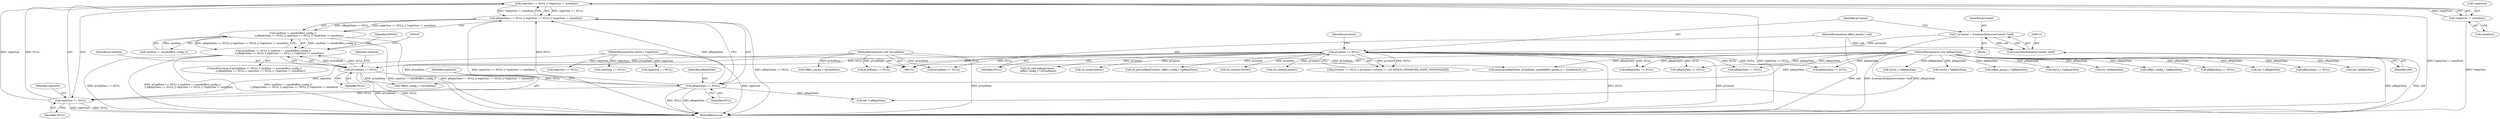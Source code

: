 digraph "0_Android_aeea52da00d210587fb3ed895de3d5f2e0264c88_3@API" {
"1000171" [label="(Call,replySize == NULL || *replySize != sizeof(int))"];
"1000172" [label="(Call,replySize == NULL)"];
"1000106" [label="(MethodParameterIn,uint32_t *replySize)"];
"1000168" [label="(Call,pReplyData == NULL)"];
"1000107" [label="(MethodParameterIn,void *pReplyData)"];
"1000159" [label="(Call,pCmdData == NULL)"];
"1000105" [label="(MethodParameterIn,void *pCmdData)"];
"1000118" [label="(Call,pContext == NULL)"];
"1000110" [label="(Call,* pContext = (LoudnessEnhancerContext *)self)"];
"1000112" [label="(Call,(LoudnessEnhancerContext *)self)"];
"1000102" [label="(MethodParameterIn,effect_handle_t self)"];
"1000175" [label="(Call,*replySize != sizeof(int))"];
"1000167" [label="(Call,pReplyData == NULL || replySize == NULL || *replySize != sizeof(int))"];
"1000162" [label="(Call,cmdSize != sizeof(effect_config_t)\n                || pReplyData == NULL || replySize == NULL || *replySize != sizeof(int))"];
"1000158" [label="(Call,pCmdData == NULL || cmdSize != sizeof(effect_config_t)\n                || pReplyData == NULL || replySize == NULL || *replySize != sizeof(int))"];
"1000344" [label="(Call,memcpy(pReplyData, pCmdData, sizeof(effect_param_t) + sizeof(uint32_t)))"];
"1000157" [label="(ControlStructure,if (pCmdData == NULL || cmdSize != sizeof(effect_config_t)\n                || pReplyData == NULL || replySize == NULL || *replySize != sizeof(int)))"];
"1000114" [label="(Identifier,self)"];
"1000169" [label="(Identifier,pReplyData)"];
"1000266" [label="(Call,pReplyData == NULL)"];
"1000186" [label="(Call,(int *) pReplyData)"];
"1000471" [label="(Call,(int32_t *)pReplyData)"];
"1000536" [label="(Call,(int32_t *)pReplyData)"];
"1000136" [label="(Call,pReplyData == NULL)"];
"1000160" [label="(Identifier,pCmdData)"];
"1000530" [label="(Call,LE_reset(pContext))"];
"1000167" [label="(Call,pReplyData == NULL || replySize == NULL || *replySize != sizeof(int))"];
"1000217" [label="(Call,LE_reset(pContext))"];
"1000172" [label="(Call,replySize == NULL)"];
"1000227" [label="(Call,replySize == NULL)"];
"1000123" [label="(Identifier,pContext)"];
"1000355" [label="(Call,(effect_param_t *)pReplyData)"];
"1000117" [label="(Call,pContext == NULL || pContext->mState == LOUDNESS_ENHANCER_STATE_UNINITIALIZED)"];
"1000107" [label="(MethodParameterIn,void *pReplyData)"];
"1000174" [label="(Identifier,NULL)"];
"1000178" [label="(Call,sizeof(int))"];
"1000478" [label="(Call,(effect_param_t *)pCmdData)"];
"1000161" [label="(Identifier,NULL)"];
"1000555" [label="(MethodReturn,int)"];
"1000498" [label="(Call,(int32_t *)pReplyData)"];
"1000120" [label="(Identifier,NULL)"];
"1000177" [label="(Identifier,replySize)"];
"1000297" [label="(Call,(int *)pReplyData)"];
"1000306" [label="(Call,pCmdData == NULL)"];
"1000111" [label="(Identifier,pContext)"];
"1000212" [label="(Call,(effect_config_t *)pReplyData)"];
"1000191" [label="(Call,(effect_config_t *) pCmdData)"];
"1000189" [label="(Call,LE_setConfig(pContext,\n (effect_config_t *) pCmdData))"];
"1000198" [label="(Call,pReplyData == NULL)"];
"1000164" [label="(Identifier,cmdSize)"];
"1000163" [label="(Call,cmdSize != sizeof(effect_config_t))"];
"1000112" [label="(Call,(LoudnessEnhancerContext *)self)"];
"1000159" [label="(Call,pCmdData == NULL)"];
"1000320" [label="(Call,pReplyData == NULL)"];
"1000110" [label="(Call,* pContext = (LoudnessEnhancerContext *)self)"];
"1000175" [label="(Call,*replySize != sizeof(int))"];
"1000170" [label="(Identifier,NULL)"];
"1000176" [label="(Call,*replySize)"];
"1000150" [label="(Call,(int *) pReplyData)"];
"1000173" [label="(Identifier,replySize)"];
"1000118" [label="(Call,pContext == NULL)"];
"1000436" [label="(Call,pCmdData == NULL)"];
"1000158" [label="(Call,pCmdData == NULL || cmdSize != sizeof(effect_config_t)\n                || pReplyData == NULL || replySize == NULL || *replySize != sizeof(int))"];
"1000108" [label="(Block,)"];
"1000153" [label="(Call,LE_init(pContext))"];
"1000171" [label="(Call,replySize == NULL || *replySize != sizeof(int))"];
"1000168" [label="(Call,pReplyData == NULL)"];
"1000119" [label="(Identifier,pContext)"];
"1000223" [label="(Call,pReplyData == NULL)"];
"1000183" [label="(Identifier,EINVAL)"];
"1000162" [label="(Call,cmdSize != sizeof(effect_config_t)\n                || pReplyData == NULL || replySize == NULL || *replySize != sizeof(int))"];
"1000210" [label="(Call,LE_getConfig(pContext, (effect_config_t *)pReplyData))"];
"1000105" [label="(MethodParameterIn,void *pCmdData)"];
"1000324" [label="(Call,replySize == NULL)"];
"1000457" [label="(Call,replySize == NULL)"];
"1000453" [label="(Call,pReplyData == NULL)"];
"1000106" [label="(MethodParameterIn,uint32_t *replySize)"];
"1000102" [label="(MethodParameterIn,effect_handle_t self)"];
"1000258" [label="(Call,(int *)pReplyData)"];
"1000171" -> "1000167"  [label="AST: "];
"1000171" -> "1000172"  [label="CFG: "];
"1000171" -> "1000175"  [label="CFG: "];
"1000172" -> "1000171"  [label="AST: "];
"1000175" -> "1000171"  [label="AST: "];
"1000167" -> "1000171"  [label="CFG: "];
"1000171" -> "1000555"  [label="DDG: replySize == NULL"];
"1000171" -> "1000555"  [label="DDG: *replySize != sizeof(int)"];
"1000171" -> "1000167"  [label="DDG: replySize == NULL"];
"1000171" -> "1000167"  [label="DDG: *replySize != sizeof(int)"];
"1000172" -> "1000171"  [label="DDG: replySize"];
"1000172" -> "1000171"  [label="DDG: NULL"];
"1000175" -> "1000171"  [label="DDG: *replySize"];
"1000172" -> "1000174"  [label="CFG: "];
"1000173" -> "1000172"  [label="AST: "];
"1000174" -> "1000172"  [label="AST: "];
"1000177" -> "1000172"  [label="CFG: "];
"1000172" -> "1000555"  [label="DDG: replySize"];
"1000172" -> "1000555"  [label="DDG: NULL"];
"1000106" -> "1000172"  [label="DDG: replySize"];
"1000168" -> "1000172"  [label="DDG: NULL"];
"1000106" -> "1000101"  [label="AST: "];
"1000106" -> "1000555"  [label="DDG: replySize"];
"1000106" -> "1000227"  [label="DDG: replySize"];
"1000106" -> "1000324"  [label="DDG: replySize"];
"1000106" -> "1000457"  [label="DDG: replySize"];
"1000168" -> "1000167"  [label="AST: "];
"1000168" -> "1000170"  [label="CFG: "];
"1000169" -> "1000168"  [label="AST: "];
"1000170" -> "1000168"  [label="AST: "];
"1000173" -> "1000168"  [label="CFG: "];
"1000167" -> "1000168"  [label="CFG: "];
"1000168" -> "1000555"  [label="DDG: pReplyData"];
"1000168" -> "1000555"  [label="DDG: NULL"];
"1000168" -> "1000167"  [label="DDG: pReplyData"];
"1000168" -> "1000167"  [label="DDG: NULL"];
"1000107" -> "1000168"  [label="DDG: pReplyData"];
"1000159" -> "1000168"  [label="DDG: NULL"];
"1000168" -> "1000186"  [label="DDG: pReplyData"];
"1000107" -> "1000101"  [label="AST: "];
"1000107" -> "1000555"  [label="DDG: pReplyData"];
"1000107" -> "1000136"  [label="DDG: pReplyData"];
"1000107" -> "1000150"  [label="DDG: pReplyData"];
"1000107" -> "1000186"  [label="DDG: pReplyData"];
"1000107" -> "1000198"  [label="DDG: pReplyData"];
"1000107" -> "1000212"  [label="DDG: pReplyData"];
"1000107" -> "1000223"  [label="DDG: pReplyData"];
"1000107" -> "1000258"  [label="DDG: pReplyData"];
"1000107" -> "1000266"  [label="DDG: pReplyData"];
"1000107" -> "1000297"  [label="DDG: pReplyData"];
"1000107" -> "1000320"  [label="DDG: pReplyData"];
"1000107" -> "1000344"  [label="DDG: pReplyData"];
"1000107" -> "1000355"  [label="DDG: pReplyData"];
"1000107" -> "1000453"  [label="DDG: pReplyData"];
"1000107" -> "1000471"  [label="DDG: pReplyData"];
"1000107" -> "1000498"  [label="DDG: pReplyData"];
"1000107" -> "1000536"  [label="DDG: pReplyData"];
"1000159" -> "1000158"  [label="AST: "];
"1000159" -> "1000161"  [label="CFG: "];
"1000160" -> "1000159"  [label="AST: "];
"1000161" -> "1000159"  [label="AST: "];
"1000164" -> "1000159"  [label="CFG: "];
"1000158" -> "1000159"  [label="CFG: "];
"1000159" -> "1000555"  [label="DDG: pCmdData"];
"1000159" -> "1000555"  [label="DDG: NULL"];
"1000159" -> "1000158"  [label="DDG: pCmdData"];
"1000159" -> "1000158"  [label="DDG: NULL"];
"1000105" -> "1000159"  [label="DDG: pCmdData"];
"1000118" -> "1000159"  [label="DDG: NULL"];
"1000159" -> "1000191"  [label="DDG: pCmdData"];
"1000105" -> "1000101"  [label="AST: "];
"1000105" -> "1000555"  [label="DDG: pCmdData"];
"1000105" -> "1000191"  [label="DDG: pCmdData"];
"1000105" -> "1000306"  [label="DDG: pCmdData"];
"1000105" -> "1000344"  [label="DDG: pCmdData"];
"1000105" -> "1000436"  [label="DDG: pCmdData"];
"1000105" -> "1000478"  [label="DDG: pCmdData"];
"1000118" -> "1000117"  [label="AST: "];
"1000118" -> "1000120"  [label="CFG: "];
"1000119" -> "1000118"  [label="AST: "];
"1000120" -> "1000118"  [label="AST: "];
"1000123" -> "1000118"  [label="CFG: "];
"1000117" -> "1000118"  [label="CFG: "];
"1000118" -> "1000555"  [label="DDG: NULL"];
"1000118" -> "1000555"  [label="DDG: pContext"];
"1000118" -> "1000117"  [label="DDG: pContext"];
"1000118" -> "1000117"  [label="DDG: NULL"];
"1000110" -> "1000118"  [label="DDG: pContext"];
"1000118" -> "1000136"  [label="DDG: NULL"];
"1000118" -> "1000153"  [label="DDG: pContext"];
"1000118" -> "1000189"  [label="DDG: pContext"];
"1000118" -> "1000198"  [label="DDG: NULL"];
"1000118" -> "1000210"  [label="DDG: pContext"];
"1000118" -> "1000217"  [label="DDG: pContext"];
"1000118" -> "1000223"  [label="DDG: NULL"];
"1000118" -> "1000266"  [label="DDG: NULL"];
"1000118" -> "1000306"  [label="DDG: NULL"];
"1000118" -> "1000436"  [label="DDG: NULL"];
"1000118" -> "1000530"  [label="DDG: pContext"];
"1000110" -> "1000108"  [label="AST: "];
"1000110" -> "1000112"  [label="CFG: "];
"1000111" -> "1000110"  [label="AST: "];
"1000112" -> "1000110"  [label="AST: "];
"1000119" -> "1000110"  [label="CFG: "];
"1000110" -> "1000555"  [label="DDG: (LoudnessEnhancerContext *)self"];
"1000112" -> "1000110"  [label="DDG: self"];
"1000112" -> "1000114"  [label="CFG: "];
"1000113" -> "1000112"  [label="AST: "];
"1000114" -> "1000112"  [label="AST: "];
"1000112" -> "1000555"  [label="DDG: self"];
"1000102" -> "1000112"  [label="DDG: self"];
"1000102" -> "1000101"  [label="AST: "];
"1000102" -> "1000555"  [label="DDG: self"];
"1000175" -> "1000178"  [label="CFG: "];
"1000176" -> "1000175"  [label="AST: "];
"1000178" -> "1000175"  [label="AST: "];
"1000175" -> "1000555"  [label="DDG: *replySize"];
"1000167" -> "1000162"  [label="AST: "];
"1000162" -> "1000167"  [label="CFG: "];
"1000167" -> "1000555"  [label="DDG: pReplyData == NULL"];
"1000167" -> "1000555"  [label="DDG: replySize == NULL || *replySize != sizeof(int)"];
"1000167" -> "1000162"  [label="DDG: pReplyData == NULL"];
"1000167" -> "1000162"  [label="DDG: replySize == NULL || *replySize != sizeof(int)"];
"1000162" -> "1000158"  [label="AST: "];
"1000162" -> "1000163"  [label="CFG: "];
"1000163" -> "1000162"  [label="AST: "];
"1000158" -> "1000162"  [label="CFG: "];
"1000162" -> "1000555"  [label="DDG: pReplyData == NULL || replySize == NULL || *replySize != sizeof(int)"];
"1000162" -> "1000555"  [label="DDG: cmdSize != sizeof(effect_config_t)"];
"1000162" -> "1000158"  [label="DDG: cmdSize != sizeof(effect_config_t)"];
"1000162" -> "1000158"  [label="DDG: pReplyData == NULL || replySize == NULL || *replySize != sizeof(int)"];
"1000163" -> "1000162"  [label="DDG: cmdSize"];
"1000158" -> "1000157"  [label="AST: "];
"1000183" -> "1000158"  [label="CFG: "];
"1000187" -> "1000158"  [label="CFG: "];
"1000158" -> "1000555"  [label="DDG: pCmdData == NULL"];
"1000158" -> "1000555"  [label="DDG: pCmdData == NULL || cmdSize != sizeof(effect_config_t)\n                || pReplyData == NULL || replySize == NULL || *replySize != sizeof(int)"];
"1000158" -> "1000555"  [label="DDG: cmdSize != sizeof(effect_config_t)\n                || pReplyData == NULL || replySize == NULL || *replySize != sizeof(int)"];
}
